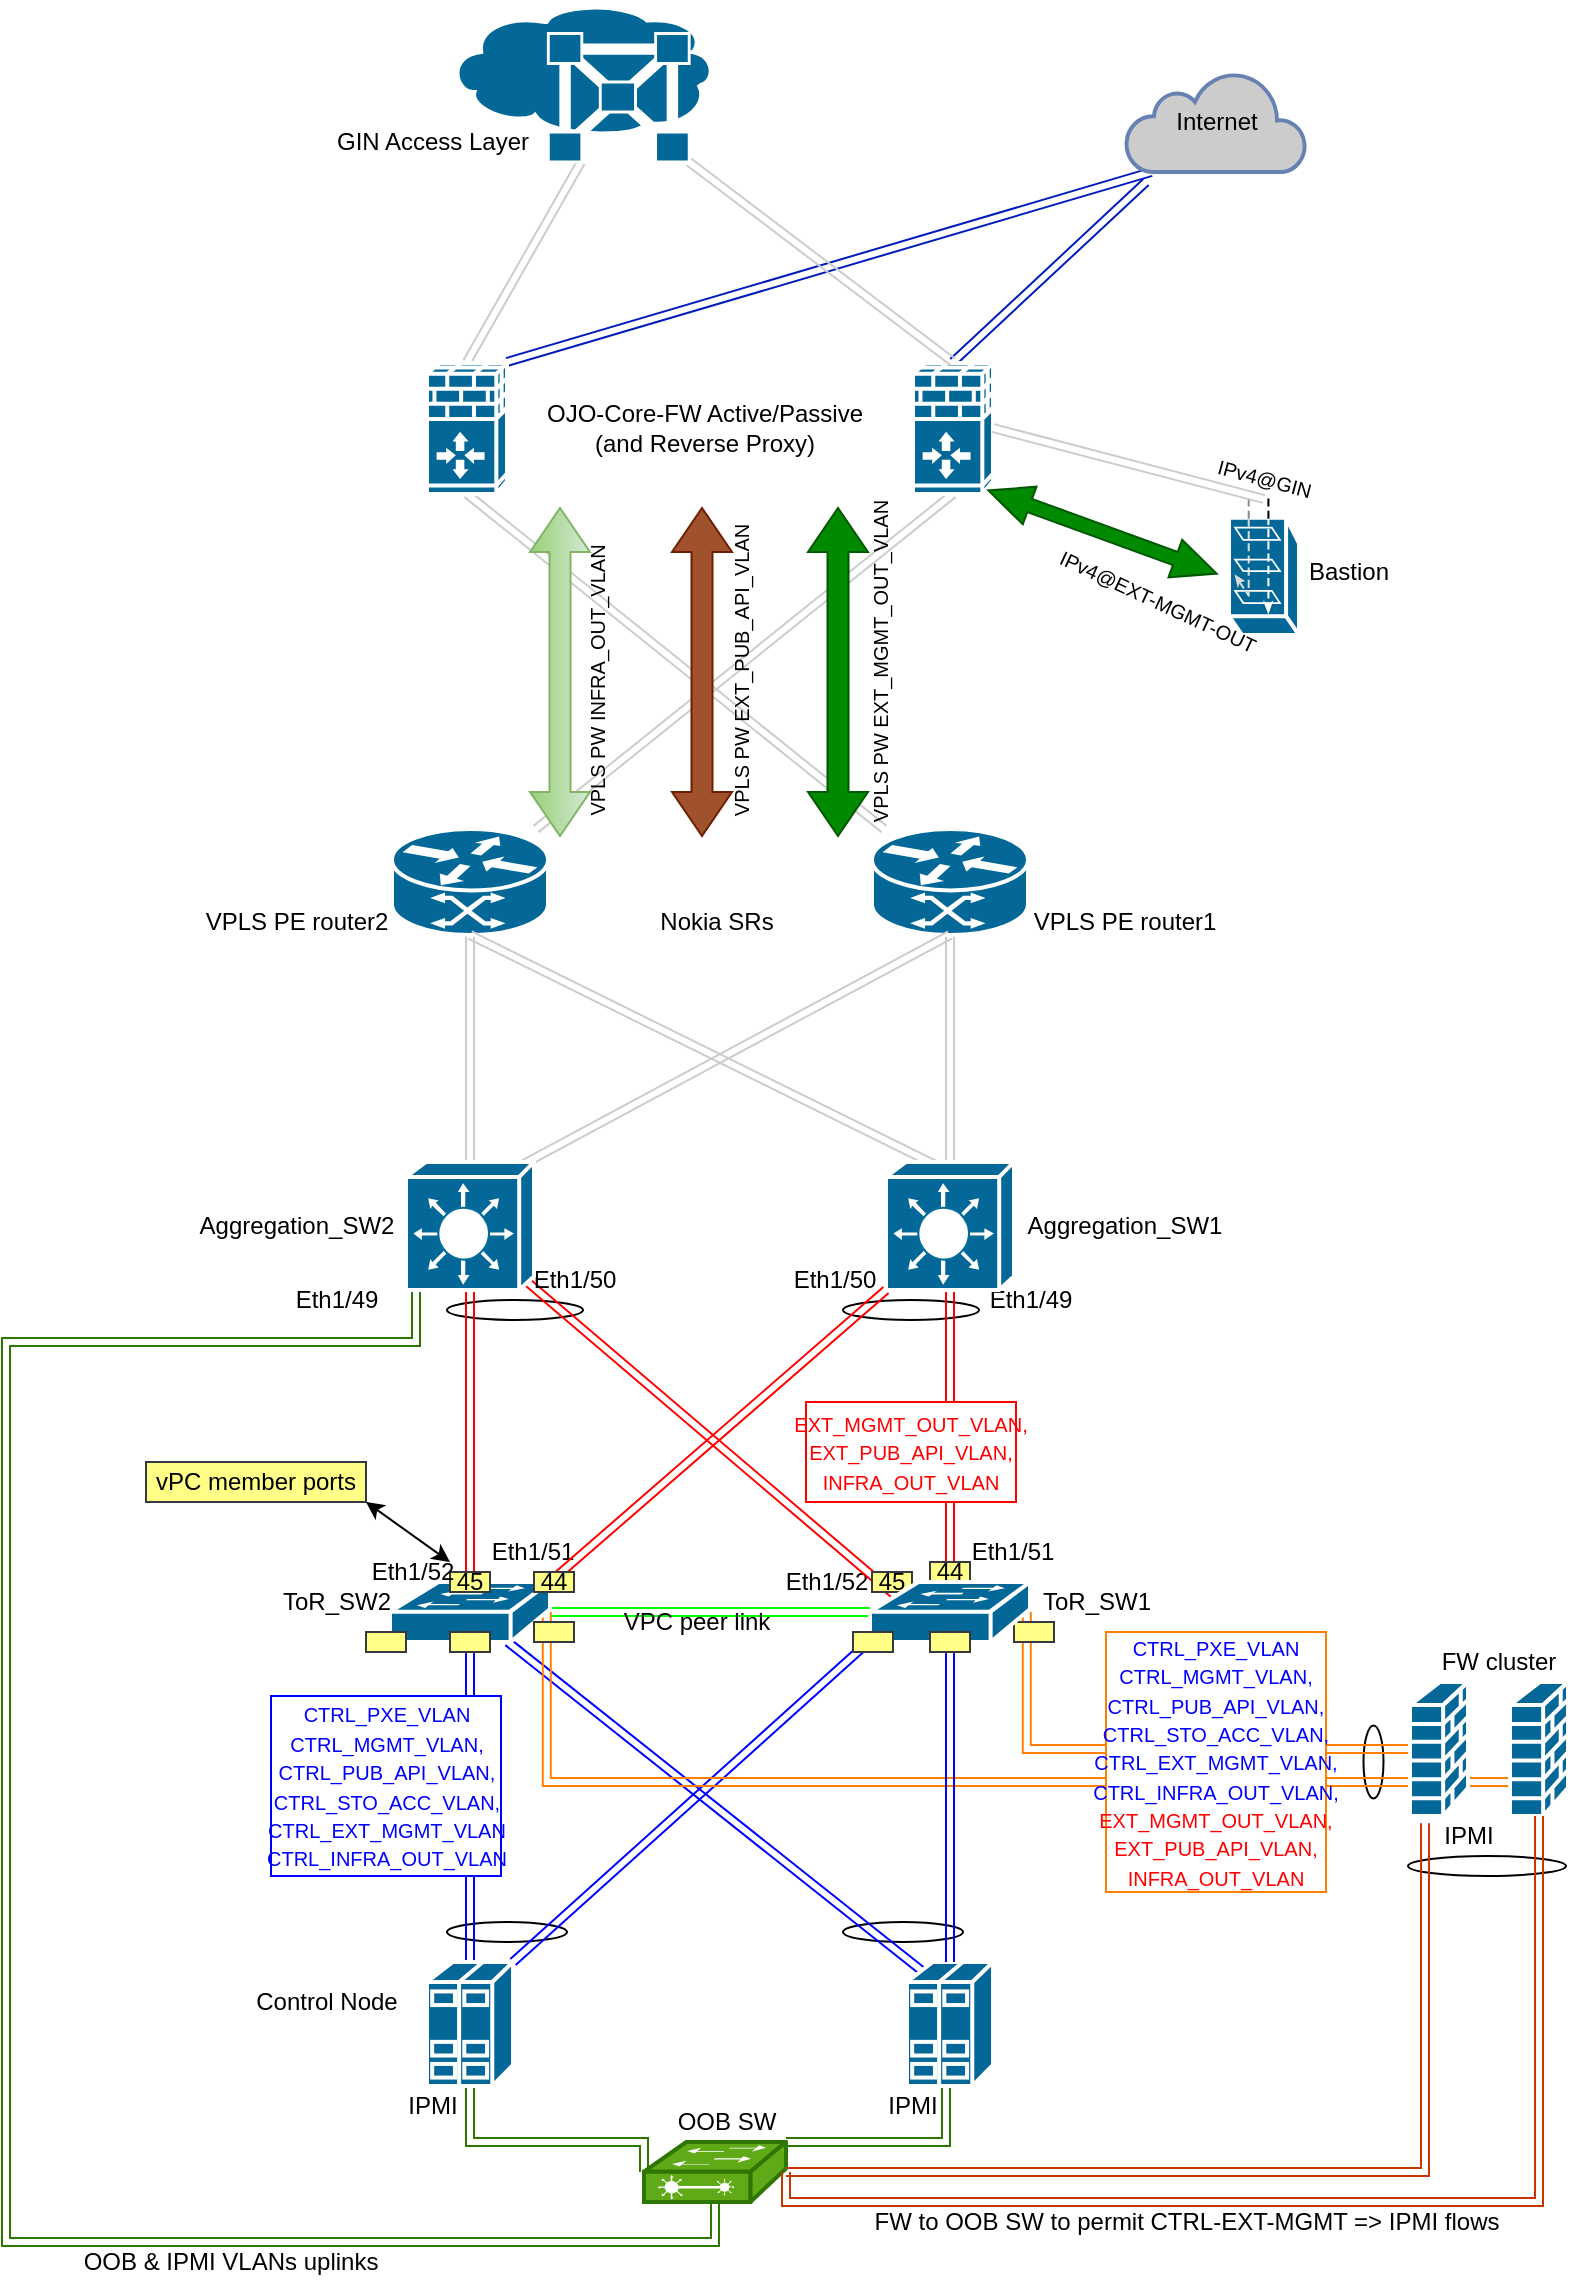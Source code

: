 <mxfile version="14.1.9" type="github">
  <diagram id="XjHLATgaNIMUa8NQz7aA" name="Page-1">
    <mxGraphModel dx="925" dy="537" grid="1" gridSize="10" guides="1" tooltips="1" connect="1" arrows="1" fold="1" page="1" pageScale="1" pageWidth="850" pageHeight="1100" math="0" shadow="0">
      <root>
        <mxCell id="0" />
        <mxCell id="1" parent="0" />
        <mxCell id="lm7zrqV2fD7R62COXTC6-6" value="" style="ellipse;whiteSpace=wrap;html=1;" parent="1" vertex="1">
          <mxGeometry x="280.5" y="1010" width="60" height="10" as="geometry" />
        </mxCell>
        <mxCell id="TA1b77W6NPm8kg9r0I7c-11" value="" style="ellipse;whiteSpace=wrap;html=1;" parent="1" vertex="1">
          <mxGeometry x="478.5" y="1010" width="60" height="10" as="geometry" />
        </mxCell>
        <mxCell id="RDKQKIn17CvpiuSBsltc-6" value="Eth1/52" style="text;html=1;align=center;verticalAlign=middle;resizable=0;points=[];autosize=1;" parent="1" vertex="1">
          <mxGeometry x="440" y="830" width="60" height="20" as="geometry" />
        </mxCell>
        <mxCell id="RDKQKIn17CvpiuSBsltc-5" value="Eth1/51" style="text;html=1;align=center;verticalAlign=middle;resizable=0;points=[];autosize=1;" parent="1" vertex="1">
          <mxGeometry x="533" y="815" width="60" height="20" as="geometry" />
        </mxCell>
        <mxCell id="RDKQKIn17CvpiuSBsltc-9" value="Eth1/51" style="text;html=1;align=center;verticalAlign=middle;resizable=0;points=[];autosize=1;" parent="1" vertex="1">
          <mxGeometry x="293" y="815" width="60" height="20" as="geometry" />
        </mxCell>
        <mxCell id="eg7Gd9BjpVtbM1bQ0SC5-29" value="" style="ellipse;whiteSpace=wrap;html=1;" parent="1" vertex="1">
          <mxGeometry x="761" y="977" width="79" height="10" as="geometry" />
        </mxCell>
        <mxCell id="eg7Gd9BjpVtbM1bQ0SC5-14" value="" style="ellipse;whiteSpace=wrap;html=1;rotation=-90;" parent="1" vertex="1">
          <mxGeometry x="725.5" y="925" width="36.5" height="10" as="geometry" />
        </mxCell>
        <mxCell id="TA1b77W6NPm8kg9r0I7c-41" value="" style="ellipse;whiteSpace=wrap;html=1;" parent="1" vertex="1">
          <mxGeometry x="478.5" y="699" width="68" height="10" as="geometry" />
        </mxCell>
        <mxCell id="TA1b77W6NPm8kg9r0I7c-40" value="" style="ellipse;whiteSpace=wrap;html=1;" parent="1" vertex="1">
          <mxGeometry x="280.5" y="699" width="68" height="10" as="geometry" />
        </mxCell>
        <mxCell id="TA1b77W6NPm8kg9r0I7c-7" style="edgeStyle=orthogonalEdgeStyle;rounded=0;orthogonalLoop=1;jettySize=auto;html=1;entryX=0.5;entryY=0.98;entryDx=0;entryDy=0;entryPerimeter=0;shape=link;strokeColor=#0000FF;" parent="1" source="TA1b77W6NPm8kg9r0I7c-1" target="TA1b77W6NPm8kg9r0I7c-3" edge="1">
          <mxGeometry relative="1" as="geometry" />
        </mxCell>
        <mxCell id="TA1b77W6NPm8kg9r0I7c-10" style="rounded=0;orthogonalLoop=1;jettySize=auto;html=1;exitX=1;exitY=0;exitDx=0;exitDy=0;exitPerimeter=0;entryX=0;entryY=0.98;entryDx=0;entryDy=0;entryPerimeter=0;shape=link;strokeColor=#0000FF;" parent="1" source="TA1b77W6NPm8kg9r0I7c-1" target="TA1b77W6NPm8kg9r0I7c-4" edge="1">
          <mxGeometry relative="1" as="geometry" />
        </mxCell>
        <mxCell id="Xf1OnpS6K2WvkpgggGJM-3" style="edgeStyle=orthogonalEdgeStyle;rounded=0;orthogonalLoop=1;jettySize=auto;html=1;exitX=0.5;exitY=1;exitDx=0;exitDy=0;exitPerimeter=0;fillColor=#60a917;strokeColor=#2D7600;shape=link;entryX=0;entryY=0.5;entryDx=0;entryDy=0;entryPerimeter=0;" parent="1" source="TA1b77W6NPm8kg9r0I7c-1" target="Xf1OnpS6K2WvkpgggGJM-1" edge="1">
          <mxGeometry relative="1" as="geometry">
            <mxPoint x="350" y="1120" as="targetPoint" />
            <Array as="points">
              <mxPoint x="292" y="1120" />
              <mxPoint x="379" y="1120" />
            </Array>
          </mxGeometry>
        </mxCell>
        <mxCell id="TA1b77W6NPm8kg9r0I7c-1" value="" style="shape=mxgraph.cisco.servers.standard_host;html=1;pointerEvents=1;dashed=0;fillColor=#036897;strokeColor=#ffffff;strokeWidth=2;verticalLabelPosition=bottom;verticalAlign=top;align=center;outlineConnect=0;" parent="1" vertex="1">
          <mxGeometry x="270.5" y="1030" width="43" height="62" as="geometry" />
        </mxCell>
        <mxCell id="TA1b77W6NPm8kg9r0I7c-9" style="rounded=0;orthogonalLoop=1;jettySize=auto;html=1;exitX=0.17;exitY=0.07;exitDx=0;exitDy=0;exitPerimeter=0;shape=link;strokeColor=#0000FF;" parent="1" source="TA1b77W6NPm8kg9r0I7c-2" target="TA1b77W6NPm8kg9r0I7c-3" edge="1">
          <mxGeometry relative="1" as="geometry" />
        </mxCell>
        <mxCell id="TA1b77W6NPm8kg9r0I7c-26" style="edgeStyle=orthogonalEdgeStyle;shape=link;rounded=0;orthogonalLoop=1;jettySize=auto;html=1;exitX=0.5;exitY=0;exitDx=0;exitDy=0;exitPerimeter=0;entryX=0.5;entryY=0.98;entryDx=0;entryDy=0;entryPerimeter=0;strokeColor=#0000FF;" parent="1" source="-m4TFduSaG5o08_VPAXe-14" target="TA1b77W6NPm8kg9r0I7c-4" edge="1">
          <mxGeometry relative="1" as="geometry" />
        </mxCell>
        <mxCell id="Xf1OnpS6K2WvkpgggGJM-4" style="edgeStyle=orthogonalEdgeStyle;rounded=0;orthogonalLoop=1;jettySize=auto;html=1;entryX=1;entryY=0;entryDx=0;entryDy=0;entryPerimeter=0;fillColor=#60a917;strokeColor=#2D7600;shape=link;" parent="1" source="TA1b77W6NPm8kg9r0I7c-2" target="Xf1OnpS6K2WvkpgggGJM-1" edge="1">
          <mxGeometry relative="1" as="geometry">
            <Array as="points">
              <mxPoint x="530" y="1120" />
            </Array>
          </mxGeometry>
        </mxCell>
        <mxCell id="TA1b77W6NPm8kg9r0I7c-2" value="" style="shape=mxgraph.cisco.servers.standard_host;html=1;pointerEvents=1;dashed=0;fillColor=#036897;strokeColor=#ffffff;strokeWidth=2;verticalLabelPosition=bottom;verticalAlign=top;align=center;outlineConnect=0;" parent="1" vertex="1">
          <mxGeometry x="510.5" y="1030" width="43" height="62" as="geometry" />
        </mxCell>
        <mxCell id="TA1b77W6NPm8kg9r0I7c-30" style="edgeStyle=orthogonalEdgeStyle;shape=link;rounded=0;orthogonalLoop=1;jettySize=auto;html=1;entryX=0.5;entryY=1;entryDx=0;entryDy=0;entryPerimeter=0;strokeColor=#FF0000;" parent="1" source="-m4TFduSaG5o08_VPAXe-2" target="TA1b77W6NPm8kg9r0I7c-27" edge="1">
          <mxGeometry relative="1" as="geometry" />
        </mxCell>
        <mxCell id="TA1b77W6NPm8kg9r0I7c-39" style="shape=link;rounded=0;orthogonalLoop=1;jettySize=auto;html=1;exitX=1;exitY=0;exitDx=0;exitDy=0;exitPerimeter=0;entryX=0;entryY=1;entryDx=0;entryDy=0;entryPerimeter=0;strokeColor=#FF0000;" parent="1" source="TA1b77W6NPm8kg9r0I7c-3" target="TA1b77W6NPm8kg9r0I7c-28" edge="1">
          <mxGeometry relative="1" as="geometry" />
        </mxCell>
        <mxCell id="TA1b77W6NPm8kg9r0I7c-42" style="edgeStyle=orthogonalEdgeStyle;shape=link;rounded=0;orthogonalLoop=1;jettySize=auto;html=1;strokeColor=#00FF00;" parent="1" source="TA1b77W6NPm8kg9r0I7c-3" target="TA1b77W6NPm8kg9r0I7c-4" edge="1">
          <mxGeometry relative="1" as="geometry" />
        </mxCell>
        <mxCell id="TA1b77W6NPm8kg9r0I7c-29" style="edgeStyle=orthogonalEdgeStyle;shape=link;rounded=0;orthogonalLoop=1;jettySize=auto;html=1;strokeColor=#FF0000;" parent="1" source="-m4TFduSaG5o08_VPAXe-7" target="TA1b77W6NPm8kg9r0I7c-28" edge="1">
          <mxGeometry relative="1" as="geometry" />
        </mxCell>
        <mxCell id="TA1b77W6NPm8kg9r0I7c-38" style="shape=link;rounded=0;orthogonalLoop=1;jettySize=auto;html=1;exitX=0.16;exitY=0.23;exitDx=0;exitDy=0;exitPerimeter=0;entryX=0.95;entryY=0.94;entryDx=0;entryDy=0;entryPerimeter=0;strokeColor=#FF0000;" parent="1" source="TA1b77W6NPm8kg9r0I7c-4" target="TA1b77W6NPm8kg9r0I7c-27" edge="1">
          <mxGeometry relative="1" as="geometry" />
        </mxCell>
        <mxCell id="TA1b77W6NPm8kg9r0I7c-18" style="edgeStyle=orthogonalEdgeStyle;rounded=0;orthogonalLoop=1;jettySize=auto;html=1;entryX=0.98;entryY=0.5;entryDx=0;entryDy=0;entryPerimeter=0;strokeColor=#FF8000;shape=link;" parent="1" source="TA1b77W6NPm8kg9r0I7c-5" target="TA1b77W6NPm8kg9r0I7c-4" edge="1">
          <mxGeometry relative="1" as="geometry" />
        </mxCell>
        <mxCell id="TA1b77W6NPm8kg9r0I7c-20" style="edgeStyle=orthogonalEdgeStyle;rounded=0;orthogonalLoop=1;jettySize=auto;html=1;entryX=0.98;entryY=0.5;entryDx=0;entryDy=0;entryPerimeter=0;strokeColor=#FF8000;shape=link;" parent="1" source="TA1b77W6NPm8kg9r0I7c-6" target="TA1b77W6NPm8kg9r0I7c-3" edge="1">
          <mxGeometry relative="1" as="geometry">
            <Array as="points">
              <mxPoint x="330" y="940" />
            </Array>
          </mxGeometry>
        </mxCell>
        <mxCell id="TA1b77W6NPm8kg9r0I7c-5" value="" style="shape=mxgraph.cisco.security.firewall;html=1;pointerEvents=1;dashed=0;fillColor=#036897;strokeColor=#ffffff;strokeWidth=2;verticalLabelPosition=bottom;verticalAlign=top;align=center;outlineConnect=0;" parent="1" vertex="1">
          <mxGeometry x="762" y="890" width="29" height="67" as="geometry" />
        </mxCell>
        <mxCell id="TA1b77W6NPm8kg9r0I7c-6" value="" style="shape=mxgraph.cisco.security.firewall;html=1;pointerEvents=1;dashed=0;fillColor=#036897;strokeColor=#ffffff;strokeWidth=2;verticalLabelPosition=bottom;verticalAlign=top;align=center;outlineConnect=0;" parent="1" vertex="1">
          <mxGeometry x="812" y="890" width="29" height="67" as="geometry" />
        </mxCell>
        <mxCell id="Xf1OnpS6K2WvkpgggGJM-37" style="edgeStyle=orthogonalEdgeStyle;shape=link;rounded=0;orthogonalLoop=1;jettySize=auto;html=1;exitX=0.5;exitY=0;exitDx=0;exitDy=0;exitPerimeter=0;entryX=0.5;entryY=1;entryDx=0;entryDy=0;entryPerimeter=0;strokeColor=#CCCCCC;" parent="1" source="TA1b77W6NPm8kg9r0I7c-27" target="Xf1OnpS6K2WvkpgggGJM-33" edge="1">
          <mxGeometry relative="1" as="geometry" />
        </mxCell>
        <mxCell id="Xf1OnpS6K2WvkpgggGJM-38" style="edgeStyle=orthogonalEdgeStyle;shape=link;rounded=0;orthogonalLoop=1;jettySize=auto;html=1;exitX=0.5;exitY=0;exitDx=0;exitDy=0;exitPerimeter=0;entryX=0.5;entryY=1;entryDx=0;entryDy=0;entryPerimeter=0;strokeColor=#CCCCCC;" parent="1" source="TA1b77W6NPm8kg9r0I7c-28" target="Xf1OnpS6K2WvkpgggGJM-34" edge="1">
          <mxGeometry relative="1" as="geometry" />
        </mxCell>
        <mxCell id="TA1b77W6NPm8kg9r0I7c-32" value="ToR_SW2" style="text;html=1;align=center;verticalAlign=middle;resizable=0;points=[];autosize=1;" parent="1" vertex="1">
          <mxGeometry x="190" y="840" width="70" height="20" as="geometry" />
        </mxCell>
        <mxCell id="TA1b77W6NPm8kg9r0I7c-33" value="ToR_SW1" style="text;html=1;align=center;verticalAlign=middle;resizable=0;points=[];autosize=1;" parent="1" vertex="1">
          <mxGeometry x="570" y="840" width="70" height="20" as="geometry" />
        </mxCell>
        <mxCell id="TA1b77W6NPm8kg9r0I7c-34" value="Aggregation_SW2" style="text;html=1;align=center;verticalAlign=middle;resizable=0;points=[];autosize=1;" parent="1" vertex="1">
          <mxGeometry x="150" y="652" width="110" height="20" as="geometry" />
        </mxCell>
        <mxCell id="TA1b77W6NPm8kg9r0I7c-35" value="Aggregation_SW1" style="text;html=1;align=center;verticalAlign=middle;resizable=0;points=[];autosize=1;" parent="1" vertex="1">
          <mxGeometry x="564" y="652" width="110" height="20" as="geometry" />
        </mxCell>
        <mxCell id="TA1b77W6NPm8kg9r0I7c-36" value="Control Node" style="text;html=1;align=center;verticalAlign=middle;resizable=0;points=[];autosize=1;" parent="1" vertex="1">
          <mxGeometry x="175" y="1040" width="90" height="20" as="geometry" />
        </mxCell>
        <mxCell id="TA1b77W6NPm8kg9r0I7c-37" value="FW cluster" style="text;html=1;align=center;verticalAlign=middle;resizable=0;points=[];autosize=1;" parent="1" vertex="1">
          <mxGeometry x="771" y="870" width="70" height="20" as="geometry" />
        </mxCell>
        <mxCell id="TA1b77W6NPm8kg9r0I7c-43" value="VPC peer link" style="text;html=1;align=center;verticalAlign=middle;resizable=0;points=[];autosize=1;" parent="1" vertex="1">
          <mxGeometry x="360" y="850" width="90" height="20" as="geometry" />
        </mxCell>
        <mxCell id="TA1b77W6NPm8kg9r0I7c-46" value="&lt;span style=&quot;font-family: &amp;#34;calibri&amp;#34; , sans-serif ; text-transform: uppercase&quot;&gt;&lt;font style=&quot;font-size: 10px&quot; color=&quot;#0000ff&quot;&gt;CTRL_PXE_VLAN&lt;br&gt;ctrl_mgmt_vlan, ctrl_pub_api_vlan,&lt;br&gt;ctrl_sto_acc_vlan, CTRL_ext_mgmt_vlan&lt;br&gt;CTRL_INFRA_OUT_VLAN&lt;br&gt;&lt;/font&gt;&lt;/span&gt;" style="whiteSpace=wrap;html=1;strokeColor=#0000FF;" parent="1" vertex="1">
          <mxGeometry x="192.5" y="897" width="115" height="90" as="geometry" />
        </mxCell>
        <mxCell id="TA1b77W6NPm8kg9r0I7c-48" value="&lt;font style=&quot;font-size: 10px&quot;&gt;&lt;font style=&quot;font-size: 10px&quot;&gt;&lt;font face=&quot;calibri, sans-serif&quot; style=&quot;color: rgb(0 , 0 , 255) ; font-size: 10px&quot;&gt;&lt;span style=&quot;text-transform: uppercase&quot;&gt;CTRL_PXE_VLAN&lt;br&gt;ctrl_mgmt_vlan, ctrl_pub_api_vlan,&lt;/span&gt;&lt;/font&gt;&lt;br&gt;&lt;font face=&quot;calibri, sans-serif&quot; style=&quot;color: rgb(0 , 0 , 255) ; font-size: 10px&quot;&gt;&lt;span style=&quot;text-transform: uppercase&quot;&gt;ctrl_sto_acc_vlan, CTRL_ext_mgmt_vlan,&lt;br&gt;CTRL_INFRA_OUT_VLAN,&lt;/span&gt;&lt;/font&gt;&lt;br&gt;&lt;font face=&quot;calibri, sans-serif&quot; style=&quot;font-size: 10px&quot; color=&quot;#ff0000&quot;&gt;&lt;span style=&quot;text-transform: uppercase&quot;&gt;EXT_MGMT_OUT_VLAN,&lt;br&gt;EXT_PUB_API_VLAN, INFRA_OUT_VLAN&lt;/span&gt;&lt;/font&gt;&lt;/font&gt;&lt;/font&gt;&lt;font style=&quot;font-size: 10px&quot; color=&quot;#0000ff&quot;&gt;&lt;br&gt;&lt;/font&gt;" style="whiteSpace=wrap;html=1;strokeColor=#FF8000;" parent="1" vertex="1">
          <mxGeometry x="610" y="865" width="110" height="130" as="geometry" />
        </mxCell>
        <mxCell id="TA1b77W6NPm8kg9r0I7c-49" value="&lt;span style=&quot;color: rgb(255 , 0 , 0) ; font-family: &amp;#34;calibri&amp;#34; , sans-serif ; font-size: 10px ; text-transform: uppercase&quot;&gt;EXT_MGMT_OUT_VLAN,&lt;/span&gt;&lt;br style=&quot;color: rgb(255 , 0 , 0) ; font-family: &amp;#34;calibri&amp;#34; , sans-serif ; font-size: 10px ; text-transform: uppercase&quot;&gt;&lt;span style=&quot;color: rgb(255 , 0 , 0) ; font-family: &amp;#34;calibri&amp;#34; , sans-serif ; font-size: 10px ; text-transform: uppercase&quot;&gt;EXT_PUB_API_VLAN,&lt;br&gt;INFRA_OUT_VLAN&lt;/span&gt;&lt;font style=&quot;font-size: 10px&quot; color=&quot;#0000ff&quot;&gt;&lt;br&gt;&lt;/font&gt;" style="whiteSpace=wrap;html=1;strokeColor=#FF0000;" parent="1" vertex="1">
          <mxGeometry x="460" y="750" width="105" height="50" as="geometry" />
        </mxCell>
        <mxCell id="Xf1OnpS6K2WvkpgggGJM-5" style="edgeStyle=orthogonalEdgeStyle;rounded=0;orthogonalLoop=1;jettySize=auto;html=1;fillColor=#60a917;strokeColor=#2D7600;shape=link;" parent="1" source="Xf1OnpS6K2WvkpgggGJM-1" target="TA1b77W6NPm8kg9r0I7c-27" edge="1">
          <mxGeometry relative="1" as="geometry">
            <mxPoint x="54.5" y="673" as="targetPoint" />
            <Array as="points">
              <mxPoint x="415" y="1170" />
              <mxPoint x="60" y="1170" />
              <mxPoint x="60" y="720" />
              <mxPoint x="265" y="720" />
            </Array>
          </mxGeometry>
        </mxCell>
        <mxCell id="Xf1OnpS6K2WvkpgggGJM-1" value="" style="shape=mxgraph.cisco.switches.layer_2_remote_switch;html=1;pointerEvents=1;dashed=0;fillColor=#60a917;strokeColor=#2D7600;strokeWidth=2;verticalLabelPosition=bottom;verticalAlign=top;align=center;outlineConnect=0;fontColor=#ffffff;" parent="1" vertex="1">
          <mxGeometry x="379" y="1120" width="71" height="30" as="geometry" />
        </mxCell>
        <mxCell id="Xf1OnpS6K2WvkpgggGJM-8" value="OOB SW" style="text;html=1;align=center;verticalAlign=middle;resizable=0;points=[];autosize=1;" parent="1" vertex="1">
          <mxGeometry x="390" y="1100" width="60" height="20" as="geometry" />
        </mxCell>
        <mxCell id="Xf1OnpS6K2WvkpgggGJM-9" value="IPMI" style="text;html=1;align=center;verticalAlign=middle;resizable=0;points=[];autosize=1;" parent="1" vertex="1">
          <mxGeometry x="253" y="1092" width="40" height="20" as="geometry" />
        </mxCell>
        <mxCell id="Xf1OnpS6K2WvkpgggGJM-10" value="IPMI" style="text;html=1;align=center;verticalAlign=middle;resizable=0;points=[];autosize=1;" parent="1" vertex="1">
          <mxGeometry x="493" y="1092" width="40" height="20" as="geometry" />
        </mxCell>
        <mxCell id="Xf1OnpS6K2WvkpgggGJM-11" value="IPMI" style="text;html=1;align=center;verticalAlign=middle;resizable=0;points=[];autosize=1;" parent="1" vertex="1">
          <mxGeometry x="771" y="957" width="40" height="20" as="geometry" />
        </mxCell>
        <mxCell id="Xf1OnpS6K2WvkpgggGJM-14" value="&lt;span style=&quot;color: rgba(0 , 0 , 0 , 0) ; font-family: monospace ; font-size: 0px&quot;&gt;%3CmxGraphModel%3E%3Croot%3E%3CmxCell%20id%3D%220%22%2F%3E%3CmxCell%20id%3D%221%22%20parent%3D%220%22%2F%3E%3CmxCell%20id%3D%222%22%20value%3D%2210.7.10.3%2F24%22%20style%3D%22text%3Bhtml%3D1%3Balign%3Dcenter%3BverticalAlign%3Dmiddle%3Bresizable%3D0%3Bpoints%3D%5B%5D%3Bautosize%3D1%3B%22%20vertex%3D%221%22%20parent%3D%221%22%3E%3CmxGeometry%20x%3D%22199.5%22%20y%3D%22540%22%20width%3D%2280%22%20height%3D%2220%22%20as%3D%22geometry%22%2F%3E%3C%2FmxCell%3E%3C%2Froot%3E%3C%2FmxGraphModel%3E&lt;/span&gt;" style="text;html=1;align=center;verticalAlign=middle;resizable=0;points=[];autosize=1;" parent="1" vertex="1">
          <mxGeometry x="410" y="850" width="20" height="20" as="geometry" />
        </mxCell>
        <mxCell id="x_MbXOnC_4zCQMFG_pCe-5" style="edgeStyle=none;shape=link;rounded=0;orthogonalLoop=1;jettySize=auto;html=1;entryX=0.5;entryY=1;entryDx=0;entryDy=0;entryPerimeter=0;fontColor=#E6E6E6;strokeColor=#CCCCCC;" edge="1" parent="1" source="Xf1OnpS6K2WvkpgggGJM-33" target="x_MbXOnC_4zCQMFG_pCe-3">
          <mxGeometry relative="1" as="geometry" />
        </mxCell>
        <mxCell id="Xf1OnpS6K2WvkpgggGJM-33" value="" style="shape=mxgraph.cisco.routers.atm_router;html=1;pointerEvents=1;dashed=0;fillColor=#036897;strokeColor=#ffffff;strokeWidth=2;verticalLabelPosition=bottom;verticalAlign=top;align=center;outlineConnect=0;" parent="1" vertex="1">
          <mxGeometry x="253" y="463.5" width="78" height="53" as="geometry" />
        </mxCell>
        <mxCell id="x_MbXOnC_4zCQMFG_pCe-6" style="edgeStyle=none;shape=link;rounded=0;orthogonalLoop=1;jettySize=auto;html=1;entryX=0.5;entryY=1;entryDx=0;entryDy=0;entryPerimeter=0;fontColor=#E6E6E6;strokeColor=#CCCCCC;" edge="1" parent="1" source="Xf1OnpS6K2WvkpgggGJM-34" target="x_MbXOnC_4zCQMFG_pCe-2">
          <mxGeometry relative="1" as="geometry" />
        </mxCell>
        <mxCell id="Xf1OnpS6K2WvkpgggGJM-34" value="" style="shape=mxgraph.cisco.routers.atm_router;html=1;pointerEvents=1;dashed=0;fillColor=#036897;strokeColor=#ffffff;strokeWidth=2;verticalLabelPosition=bottom;verticalAlign=top;align=center;outlineConnect=0;" parent="1" vertex="1">
          <mxGeometry x="493" y="463.5" width="78" height="53" as="geometry" />
        </mxCell>
        <mxCell id="Xf1OnpS6K2WvkpgggGJM-35" value="VPLS PE router2" style="text;html=1;align=center;verticalAlign=middle;resizable=0;points=[];autosize=1;" parent="1" vertex="1">
          <mxGeometry x="150" y="500" width="110" height="20" as="geometry" />
        </mxCell>
        <mxCell id="-m4TFduSaG5o08_VPAXe-5" style="edgeStyle=orthogonalEdgeStyle;shape=link;rounded=0;orthogonalLoop=1;jettySize=auto;html=1;entryX=0.5;entryY=1;entryDx=0;entryDy=0;entryPerimeter=0;strokeColor=#FF0000;" parent="1" source="TA1b77W6NPm8kg9r0I7c-3" target="-m4TFduSaG5o08_VPAXe-2" edge="1">
          <mxGeometry relative="1" as="geometry">
            <mxPoint x="292" y="840" as="sourcePoint" />
            <mxPoint x="292" y="694" as="targetPoint" />
          </mxGeometry>
        </mxCell>
        <mxCell id="-m4TFduSaG5o08_VPAXe-8" style="edgeStyle=orthogonalEdgeStyle;shape=link;rounded=0;orthogonalLoop=1;jettySize=auto;html=1;strokeColor=#FF0000;" parent="1" source="TA1b77W6NPm8kg9r0I7c-4" target="-m4TFduSaG5o08_VPAXe-7" edge="1">
          <mxGeometry relative="1" as="geometry">
            <mxPoint x="532" y="840" as="sourcePoint" />
            <mxPoint x="532" y="694" as="targetPoint" />
          </mxGeometry>
        </mxCell>
        <mxCell id="-m4TFduSaG5o08_VPAXe-15" style="edgeStyle=orthogonalEdgeStyle;shape=link;rounded=0;orthogonalLoop=1;jettySize=auto;html=1;exitX=0.5;exitY=0;exitDx=0;exitDy=0;exitPerimeter=0;entryX=0.5;entryY=0.98;entryDx=0;entryDy=0;entryPerimeter=0;strokeColor=#0000FF;" parent="1" source="TA1b77W6NPm8kg9r0I7c-2" target="-m4TFduSaG5o08_VPAXe-14" edge="1">
          <mxGeometry relative="1" as="geometry">
            <mxPoint x="532" y="1030" as="sourcePoint" />
            <mxPoint x="532" y="869.4" as="targetPoint" />
          </mxGeometry>
        </mxCell>
        <mxCell id="-m4TFduSaG5o08_VPAXe-19" value="vPC member ports" style="rounded=0;whiteSpace=wrap;html=1;fillColor=#ffff88;strokeColor=#36393d;" parent="1" vertex="1">
          <mxGeometry x="130" y="780" width="110" height="20" as="geometry" />
        </mxCell>
        <mxCell id="-m4TFduSaG5o08_VPAXe-20" value="" style="endArrow=classic;startArrow=classic;html=1;entryX=1;entryY=1;entryDx=0;entryDy=0;" parent="1" target="-m4TFduSaG5o08_VPAXe-19" edge="1">
          <mxGeometry width="50" height="50" relative="1" as="geometry">
            <mxPoint x="282" y="830" as="sourcePoint" />
            <mxPoint x="222" y="810" as="targetPoint" />
          </mxGeometry>
        </mxCell>
        <mxCell id="TA1b77W6NPm8kg9r0I7c-3" value="" style="shape=mxgraph.cisco.switches.workgroup_switch;html=1;pointerEvents=1;dashed=0;fillColor=#036897;strokeColor=#ffffff;strokeWidth=2;verticalLabelPosition=bottom;verticalAlign=top;align=center;outlineConnect=0;" parent="1" vertex="1">
          <mxGeometry x="252" y="840" width="80" height="30" as="geometry" />
        </mxCell>
        <mxCell id="-m4TFduSaG5o08_VPAXe-2" value="45" style="whiteSpace=wrap;html=1;fillColor=#ffff88;strokeColor=#36393d;" parent="1" vertex="1">
          <mxGeometry x="282" y="835" width="20" height="10" as="geometry" />
        </mxCell>
        <mxCell id="-m4TFduSaG5o08_VPAXe-12" value="44" style="whiteSpace=wrap;html=1;fillColor=#ffff88;strokeColor=#36393d;" parent="1" vertex="1">
          <mxGeometry x="324" y="835" width="20" height="10" as="geometry" />
        </mxCell>
        <mxCell id="-m4TFduSaG5o08_VPAXe-6" value="" style="whiteSpace=wrap;html=1;fillColor=#ffff88;strokeColor=#36393d;" parent="1" vertex="1">
          <mxGeometry x="282" y="865" width="20" height="10" as="geometry" />
        </mxCell>
        <mxCell id="-m4TFduSaG5o08_VPAXe-13" value="" style="whiteSpace=wrap;html=1;fillColor=#ffff88;strokeColor=#36393d;" parent="1" vertex="1">
          <mxGeometry x="240" y="865" width="20" height="10" as="geometry" />
        </mxCell>
        <mxCell id="-m4TFduSaG5o08_VPAXe-7" value="44" style="whiteSpace=wrap;html=1;fillColor=#ffff88;strokeColor=#36393d;" parent="1" vertex="1">
          <mxGeometry x="522" y="830" width="20" height="10" as="geometry" />
        </mxCell>
        <mxCell id="-m4TFduSaG5o08_VPAXe-9" value="45" style="whiteSpace=wrap;html=1;fillColor=#ffff88;strokeColor=#36393d;" parent="1" vertex="1">
          <mxGeometry x="493" y="835" width="20" height="10" as="geometry" />
        </mxCell>
        <mxCell id="eg7Gd9BjpVtbM1bQ0SC5-9" value="" style="whiteSpace=wrap;html=1;fillColor=#ffff88;strokeColor=#36393d;" parent="1" vertex="1">
          <mxGeometry x="564" y="860" width="20" height="10" as="geometry" />
        </mxCell>
        <mxCell id="eg7Gd9BjpVtbM1bQ0SC5-12" value="" style="whiteSpace=wrap;html=1;fillColor=#ffff88;strokeColor=#36393d;" parent="1" vertex="1">
          <mxGeometry x="324" y="860" width="20" height="10" as="geometry" />
        </mxCell>
        <mxCell id="eg7Gd9BjpVtbM1bQ0SC5-27" style="edgeStyle=orthogonalEdgeStyle;rounded=0;orthogonalLoop=1;jettySize=auto;html=1;fillColor=#fa6800;strokeColor=#C73500;shape=link;exitX=0.5;exitY=1;exitDx=0;exitDy=0;exitPerimeter=0;entryX=1;entryY=0.5;entryDx=0;entryDy=0;entryPerimeter=0;" parent="1" source="TA1b77W6NPm8kg9r0I7c-6" target="Xf1OnpS6K2WvkpgggGJM-1" edge="1">
          <mxGeometry relative="1" as="geometry">
            <Array as="points">
              <mxPoint x="827" y="1150" />
              <mxPoint x="450" y="1150" />
            </Array>
            <mxPoint x="791" y="1069" as="sourcePoint" />
            <mxPoint x="711" y="1112" as="targetPoint" />
          </mxGeometry>
        </mxCell>
        <mxCell id="eg7Gd9BjpVtbM1bQ0SC5-28" style="edgeStyle=orthogonalEdgeStyle;rounded=0;orthogonalLoop=1;jettySize=auto;html=1;fillColor=#fa6800;strokeColor=#C73500;shape=link;exitX=-0.037;exitY=0.184;exitDx=0;exitDy=0;exitPerimeter=0;entryX=1;entryY=0.5;entryDx=0;entryDy=0;entryPerimeter=0;" parent="1" source="Xf1OnpS6K2WvkpgggGJM-11" target="Xf1OnpS6K2WvkpgggGJM-1" edge="1">
          <mxGeometry relative="1" as="geometry">
            <Array as="points">
              <mxPoint x="770" y="1135" />
            </Array>
            <mxPoint x="836.5" y="967" as="sourcePoint" />
            <mxPoint x="460" y="1145" as="targetPoint" />
          </mxGeometry>
        </mxCell>
        <mxCell id="eg7Gd9BjpVtbM1bQ0SC5-30" value="OOB &amp;amp; IPMI VLANs uplinks" style="text;html=1;align=center;verticalAlign=middle;resizable=0;points=[];autosize=1;" parent="1" vertex="1">
          <mxGeometry x="92" y="1170" width="160" height="20" as="geometry" />
        </mxCell>
        <mxCell id="eg7Gd9BjpVtbM1bQ0SC5-31" value="FW to OOB SW to permit CTRL-EXT-MGMT =&amp;gt; IPMI flows" style="text;html=1;align=center;verticalAlign=middle;resizable=0;points=[];autosize=1;" parent="1" vertex="1">
          <mxGeometry x="485" y="1150" width="330" height="20" as="geometry" />
        </mxCell>
        <mxCell id="RDKQKIn17CvpiuSBsltc-1" value="Eth1/49" style="text;html=1;align=center;verticalAlign=middle;resizable=0;points=[];autosize=1;" parent="1" vertex="1">
          <mxGeometry x="542" y="689" width="60" height="20" as="geometry" />
        </mxCell>
        <mxCell id="RDKQKIn17CvpiuSBsltc-2" value="Eth1/49" style="text;html=1;align=center;verticalAlign=middle;resizable=0;points=[];autosize=1;" parent="1" vertex="1">
          <mxGeometry x="195" y="689" width="60" height="20" as="geometry" />
        </mxCell>
        <mxCell id="RDKQKIn17CvpiuSBsltc-3" value="Eth1/50" style="text;html=1;align=center;verticalAlign=middle;resizable=0;points=[];autosize=1;" parent="1" vertex="1">
          <mxGeometry x="443.5" y="679" width="60" height="20" as="geometry" />
        </mxCell>
        <mxCell id="RDKQKIn17CvpiuSBsltc-4" value="Eth1/50" style="text;html=1;align=center;verticalAlign=middle;resizable=0;points=[];autosize=1;" parent="1" vertex="1">
          <mxGeometry x="313.5" y="679" width="60" height="20" as="geometry" />
        </mxCell>
        <mxCell id="RDKQKIn17CvpiuSBsltc-10" value="Eth1/52" style="text;html=1;align=center;verticalAlign=middle;resizable=0;points=[];autosize=1;" parent="1" vertex="1">
          <mxGeometry x="233" y="825" width="60" height="20" as="geometry" />
        </mxCell>
        <mxCell id="TA1b77W6NPm8kg9r0I7c-4" value="" style="shape=mxgraph.cisco.switches.workgroup_switch;html=1;pointerEvents=1;dashed=0;fillColor=#036897;strokeColor=#ffffff;strokeWidth=2;verticalLabelPosition=bottom;verticalAlign=top;align=center;outlineConnect=0;" parent="1" vertex="1">
          <mxGeometry x="492" y="840" width="80" height="30" as="geometry" />
        </mxCell>
        <mxCell id="-m4TFduSaG5o08_VPAXe-14" value="" style="whiteSpace=wrap;html=1;fillColor=#ffff88;strokeColor=#36393d;" parent="1" vertex="1">
          <mxGeometry x="522" y="865" width="20" height="10" as="geometry" />
        </mxCell>
        <mxCell id="-m4TFduSaG5o08_VPAXe-16" value="" style="whiteSpace=wrap;html=1;fillColor=#ffff88;strokeColor=#36393d;" parent="1" vertex="1">
          <mxGeometry x="483.5" y="865" width="20" height="10" as="geometry" />
        </mxCell>
        <mxCell id="lm7zrqV2fD7R62COXTC6-1" style="shape=link;rounded=0;orthogonalLoop=1;jettySize=auto;html=1;exitX=0.5;exitY=0;exitDx=0;exitDy=0;exitPerimeter=0;entryX=0.5;entryY=1;entryDx=0;entryDy=0;entryPerimeter=0;strokeColor=#CCCCCC;" parent="1" target="Xf1OnpS6K2WvkpgggGJM-34" edge="1">
          <mxGeometry relative="1" as="geometry">
            <mxPoint x="302" y="640" as="sourcePoint" />
            <mxPoint x="302" y="526.5" as="targetPoint" />
          </mxGeometry>
        </mxCell>
        <mxCell id="lm7zrqV2fD7R62COXTC6-2" style="shape=link;rounded=0;orthogonalLoop=1;jettySize=auto;html=1;exitX=0.5;exitY=0;exitDx=0;exitDy=0;exitPerimeter=0;entryX=0.5;entryY=1;entryDx=0;entryDy=0;entryPerimeter=0;strokeColor=#CCCCCC;" parent="1" target="Xf1OnpS6K2WvkpgggGJM-33" edge="1">
          <mxGeometry relative="1" as="geometry">
            <mxPoint x="542" y="640" as="sourcePoint" />
            <mxPoint x="542" y="526.5" as="targetPoint" />
          </mxGeometry>
        </mxCell>
        <mxCell id="TA1b77W6NPm8kg9r0I7c-27" value="" style="shape=mxgraph.cisco.switches.layer_3_switch;html=1;pointerEvents=1;dashed=0;fillColor=#036897;strokeColor=#ffffff;strokeWidth=2;verticalLabelPosition=bottom;verticalAlign=top;align=center;outlineConnect=0;" parent="1" vertex="1">
          <mxGeometry x="260" y="630" width="64" height="64" as="geometry" />
        </mxCell>
        <mxCell id="x_MbXOnC_4zCQMFG_pCe-33" style="edgeStyle=none;shape=link;rounded=0;orthogonalLoop=1;jettySize=auto;html=1;exitX=0.95;exitY=0.94;exitDx=0;exitDy=0;exitPerimeter=0;fontSize=10;fontColor=#E6E6E6;strokeColor=none;" edge="1" parent="1" source="TA1b77W6NPm8kg9r0I7c-28">
          <mxGeometry relative="1" as="geometry">
            <mxPoint x="260" y="720" as="targetPoint" />
          </mxGeometry>
        </mxCell>
        <mxCell id="TA1b77W6NPm8kg9r0I7c-28" value="" style="shape=mxgraph.cisco.switches.layer_3_switch;html=1;pointerEvents=1;dashed=0;fillColor=#036897;strokeColor=#ffffff;strokeWidth=2;verticalLabelPosition=bottom;verticalAlign=top;align=center;outlineConnect=0;" parent="1" vertex="1">
          <mxGeometry x="500" y="630" width="64" height="64" as="geometry" />
        </mxCell>
        <mxCell id="x_MbXOnC_4zCQMFG_pCe-30" style="edgeStyle=none;shape=link;rounded=0;orthogonalLoop=1;jettySize=auto;html=1;exitX=0.5;exitY=0;exitDx=0;exitDy=0;exitPerimeter=0;entryX=0.5;entryY=1;entryDx=0;entryDy=0;entryPerimeter=0;strokeColor=#CCCCCC;fontSize=10;fontColor=#E6E6E6;" edge="1" parent="1" source="x_MbXOnC_4zCQMFG_pCe-2" target="x_MbXOnC_4zCQMFG_pCe-26">
          <mxGeometry relative="1" as="geometry" />
        </mxCell>
        <mxCell id="x_MbXOnC_4zCQMFG_pCe-31" style="edgeStyle=none;shape=link;rounded=0;orthogonalLoop=1;jettySize=auto;html=1;exitX=1;exitY=0;exitDx=0;exitDy=0;exitPerimeter=0;entryX=0.14;entryY=1;entryDx=0;entryDy=0;entryPerimeter=0;strokeColor=#001DBC;fontSize=10;fontColor=#E6E6E6;fillColor=#0050ef;" edge="1" parent="1" source="x_MbXOnC_4zCQMFG_pCe-2" target="x_MbXOnC_4zCQMFG_pCe-28">
          <mxGeometry relative="1" as="geometry" />
        </mxCell>
        <mxCell id="x_MbXOnC_4zCQMFG_pCe-2" value="" style="shape=mxgraph.cisco.security.ios_firewall;html=1;pointerEvents=1;dashed=0;fillColor=#036897;strokeColor=#ffffff;strokeWidth=2;verticalLabelPosition=bottom;verticalAlign=top;align=center;outlineConnect=0;" vertex="1" parent="1">
          <mxGeometry x="270.5" y="230" width="40" height="66" as="geometry" />
        </mxCell>
        <mxCell id="x_MbXOnC_4zCQMFG_pCe-32" style="edgeStyle=none;shape=link;rounded=0;orthogonalLoop=1;jettySize=auto;html=1;exitX=0.5;exitY=0;exitDx=0;exitDy=0;exitPerimeter=0;strokeColor=#001DBC;fontSize=10;fontColor=#E6E6E6;fillColor=#0050ef;" edge="1" parent="1" source="x_MbXOnC_4zCQMFG_pCe-3">
          <mxGeometry relative="1" as="geometry">
            <mxPoint x="630" y="140" as="targetPoint" />
          </mxGeometry>
        </mxCell>
        <mxCell id="x_MbXOnC_4zCQMFG_pCe-3" value="" style="shape=mxgraph.cisco.security.ios_firewall;html=1;pointerEvents=1;dashed=0;fillColor=#036897;strokeColor=#ffffff;strokeWidth=2;verticalLabelPosition=bottom;verticalAlign=top;align=center;outlineConnect=0;" vertex="1" parent="1">
          <mxGeometry x="513.5" y="230" width="40" height="66" as="geometry" />
        </mxCell>
        <mxCell id="x_MbXOnC_4zCQMFG_pCe-7" value="OJO-Core-FW Active/Passive &lt;br&gt;(and Reverse Proxy)" style="text;html=1;align=center;verticalAlign=middle;resizable=0;points=[];autosize=1;" vertex="1" parent="1">
          <mxGeometry x="323.5" y="248" width="170" height="30" as="geometry" />
        </mxCell>
        <mxCell id="x_MbXOnC_4zCQMFG_pCe-9" value="VPLS PE router1" style="text;html=1;align=center;verticalAlign=middle;resizable=0;points=[];autosize=1;" vertex="1" parent="1">
          <mxGeometry x="564" y="500" width="110" height="20" as="geometry" />
        </mxCell>
        <mxCell id="x_MbXOnC_4zCQMFG_pCe-10" value="Nokia SRs" style="text;html=1;align=center;verticalAlign=middle;resizable=0;points=[];autosize=1;" vertex="1" parent="1">
          <mxGeometry x="380" y="500" width="70" height="20" as="geometry" />
        </mxCell>
        <mxCell id="x_MbXOnC_4zCQMFG_pCe-12" value="" style="html=1;shadow=0;dashed=0;align=center;verticalAlign=middle;shape=mxgraph.arrows2.twoWayArrow;dy=0.65;dx=22;rotation=90;fillColor=#d5e8d4;strokeColor=#82b366;gradientColor=#97d077;" vertex="1" parent="1">
          <mxGeometry x="255" y="370" width="164" height="30" as="geometry" />
        </mxCell>
        <mxCell id="x_MbXOnC_4zCQMFG_pCe-13" value="" style="html=1;shadow=0;dashed=0;align=center;verticalAlign=middle;shape=mxgraph.arrows2.twoWayArrow;dy=0.65;dx=22;rotation=90;fontStyle=1;fillColor=#a0522d;strokeColor=#6D1F00;fontColor=#ffffff;" vertex="1" parent="1">
          <mxGeometry x="326" y="370" width="164" height="30" as="geometry" />
        </mxCell>
        <mxCell id="x_MbXOnC_4zCQMFG_pCe-14" value="" style="html=1;shadow=0;dashed=0;align=center;verticalAlign=middle;shape=mxgraph.arrows2.twoWayArrow;dy=0.65;dx=22;rotation=90;fillColor=#008a00;strokeColor=#005700;fontColor=#ffffff;" vertex="1" parent="1">
          <mxGeometry x="394" y="370" width="164" height="30" as="geometry" />
        </mxCell>
        <mxCell id="x_MbXOnC_4zCQMFG_pCe-18" value="VPLS PW EXT_MGMT_OUT_VLAN" style="text;html=1;align=center;verticalAlign=middle;resizable=0;points=[];autosize=1;fontSize=10;rotation=-90;" vertex="1" parent="1">
          <mxGeometry x="407" y="370" width="180" height="20" as="geometry" />
        </mxCell>
        <mxCell id="x_MbXOnC_4zCQMFG_pCe-19" value="VPLS PW EXT_PUB_API_VLAN" style="text;html=1;align=center;verticalAlign=middle;resizable=0;points=[];autosize=1;fontSize=10;rotation=-90;" vertex="1" parent="1">
          <mxGeometry x="347.5" y="375" width="160" height="20" as="geometry" />
        </mxCell>
        <mxCell id="x_MbXOnC_4zCQMFG_pCe-22" value="VPLS PW INFRA_OUT_VLAN" style="text;html=1;align=center;verticalAlign=middle;resizable=0;points=[];autosize=1;fontSize=10;rotation=-90;" vertex="1" parent="1">
          <mxGeometry x="280.5" y="380" width="150" height="20" as="geometry" />
        </mxCell>
        <mxCell id="x_MbXOnC_4zCQMFG_pCe-26" value="" style="shape=mxgraph.cisco.security.gatekeeper;html=1;pointerEvents=1;dashed=0;fillColor=#036897;strokeColor=#ffffff;strokeWidth=2;verticalLabelPosition=bottom;verticalAlign=top;align=center;outlineConnect=0;fontSize=10;fontColor=#E6E6E6;" vertex="1" parent="1">
          <mxGeometry x="280" y="50" width="135" height="80" as="geometry" />
        </mxCell>
        <mxCell id="x_MbXOnC_4zCQMFG_pCe-27" value="&lt;font color=&quot;#000000&quot; style=&quot;font-size: 12px&quot;&gt;GIN Access Layer&lt;/font&gt;" style="text;html=1;align=center;verticalAlign=middle;resizable=0;points=[];autosize=1;fontSize=10;fontColor=#E6E6E6;" vertex="1" parent="1">
          <mxGeometry x="218" y="110" width="110" height="20" as="geometry" />
        </mxCell>
        <mxCell id="x_MbXOnC_4zCQMFG_pCe-28" value="&lt;font color=&quot;#000000&quot;&gt;Internet&lt;/font&gt;" style="html=1;outlineConnect=0;fillColor=#CCCCCC;strokeColor=#6881B3;gradientColor=none;gradientDirection=north;strokeWidth=2;shape=mxgraph.networks.cloud;fontColor=#ffffff;" vertex="1" parent="1">
          <mxGeometry x="620" y="85" width="90" height="50" as="geometry" />
        </mxCell>
        <mxCell id="x_MbXOnC_4zCQMFG_pCe-29" style="edgeStyle=none;shape=link;rounded=0;orthogonalLoop=1;jettySize=auto;html=1;entryX=0.9;entryY=1;entryDx=0;entryDy=0;entryPerimeter=0;fontColor=#E6E6E6;strokeColor=#CCCCCC;exitX=0.5;exitY=0;exitDx=0;exitDy=0;exitPerimeter=0;" edge="1" parent="1" source="x_MbXOnC_4zCQMFG_pCe-3" target="x_MbXOnC_4zCQMFG_pCe-26">
          <mxGeometry relative="1" as="geometry">
            <mxPoint x="678.252" y="307.5" as="sourcePoint" />
            <mxPoint x="469.74" y="140" as="targetPoint" />
          </mxGeometry>
        </mxCell>
        <mxCell id="x_MbXOnC_4zCQMFG_pCe-34" value="" style="shape=mxgraph.cisco.security.guard;html=1;pointerEvents=1;dashed=0;fillColor=#036897;strokeColor=#ffffff;strokeWidth=2;verticalLabelPosition=bottom;verticalAlign=top;align=center;outlineConnect=0;fontSize=10;fontColor=#E6E6E6;rotation=90;" vertex="1" parent="1">
          <mxGeometry x="655" y="315" width="68" height="35" as="geometry" />
        </mxCell>
        <mxCell id="x_MbXOnC_4zCQMFG_pCe-35" value="" style="html=1;shadow=0;dashed=0;align=center;verticalAlign=middle;shape=mxgraph.arrows2.twoWayArrow;dy=0.65;dx=22;rotation=-160;fillColor=#008a00;strokeColor=#005700;fontColor=#ffffff;" vertex="1" parent="1">
          <mxGeometry x="547.5" y="305" width="121.5" height="20" as="geometry" />
        </mxCell>
        <mxCell id="x_MbXOnC_4zCQMFG_pCe-38" style="edgeStyle=none;shape=link;rounded=0;orthogonalLoop=1;jettySize=auto;html=1;entryX=1;entryY=0.5;entryDx=0;entryDy=0;entryPerimeter=0;fontColor=#E6E6E6;strokeColor=#CCCCCC;exitX=0;exitY=0.5;exitDx=0;exitDy=0;exitPerimeter=0;" edge="1" parent="1" source="x_MbXOnC_4zCQMFG_pCe-34" target="x_MbXOnC_4zCQMFG_pCe-3">
          <mxGeometry relative="1" as="geometry">
            <mxPoint x="742" y="348" as="sourcePoint" />
            <mxPoint x="610" y="248" as="targetPoint" />
          </mxGeometry>
        </mxCell>
        <mxCell id="x_MbXOnC_4zCQMFG_pCe-40" value="Bastion" style="text;html=1;align=center;verticalAlign=middle;resizable=0;points=[];autosize=1;" vertex="1" parent="1">
          <mxGeometry x="701" y="325" width="60" height="20" as="geometry" />
        </mxCell>
        <mxCell id="x_MbXOnC_4zCQMFG_pCe-41" value="&lt;font color=&quot;#000000&quot;&gt;IPv4@&lt;/font&gt;&lt;span style=&quot;color: rgb(0 , 0 , 0)&quot;&gt;EXT-MGMT-OUT&amp;nbsp;&lt;/span&gt;" style="text;html=1;align=center;verticalAlign=middle;resizable=0;points=[];autosize=1;fontSize=10;fontColor=#E6E6E6;rotation=25;" vertex="1" parent="1">
          <mxGeometry x="572" y="340" width="130" height="20" as="geometry" />
        </mxCell>
        <mxCell id="x_MbXOnC_4zCQMFG_pCe-42" value="&lt;font color=&quot;#000000&quot;&gt;IPv4@&lt;/font&gt;&lt;span style=&quot;color: rgb(0 , 0 , 0)&quot;&gt;GIN&lt;/span&gt;" style="text;html=1;align=center;verticalAlign=middle;resizable=0;points=[];autosize=1;fontSize=10;fontColor=#E6E6E6;rotation=15;" vertex="1" parent="1">
          <mxGeometry x="659" y="278" width="60" height="20" as="geometry" />
        </mxCell>
      </root>
    </mxGraphModel>
  </diagram>
</mxfile>
